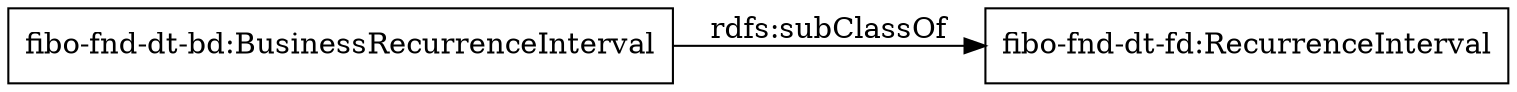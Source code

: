 digraph ar2dtool_diagram { 
rankdir=LR;
size="1000"
node [shape = rectangle, color="black"]; "fibo-fnd-dt-bd:BusinessRecurrenceInterval" ; /*classes style*/
	"fibo-fnd-dt-bd:BusinessRecurrenceInterval" -> "fibo-fnd-dt-fd:RecurrenceInterval" [ label = "rdfs:subClassOf" ];

}
